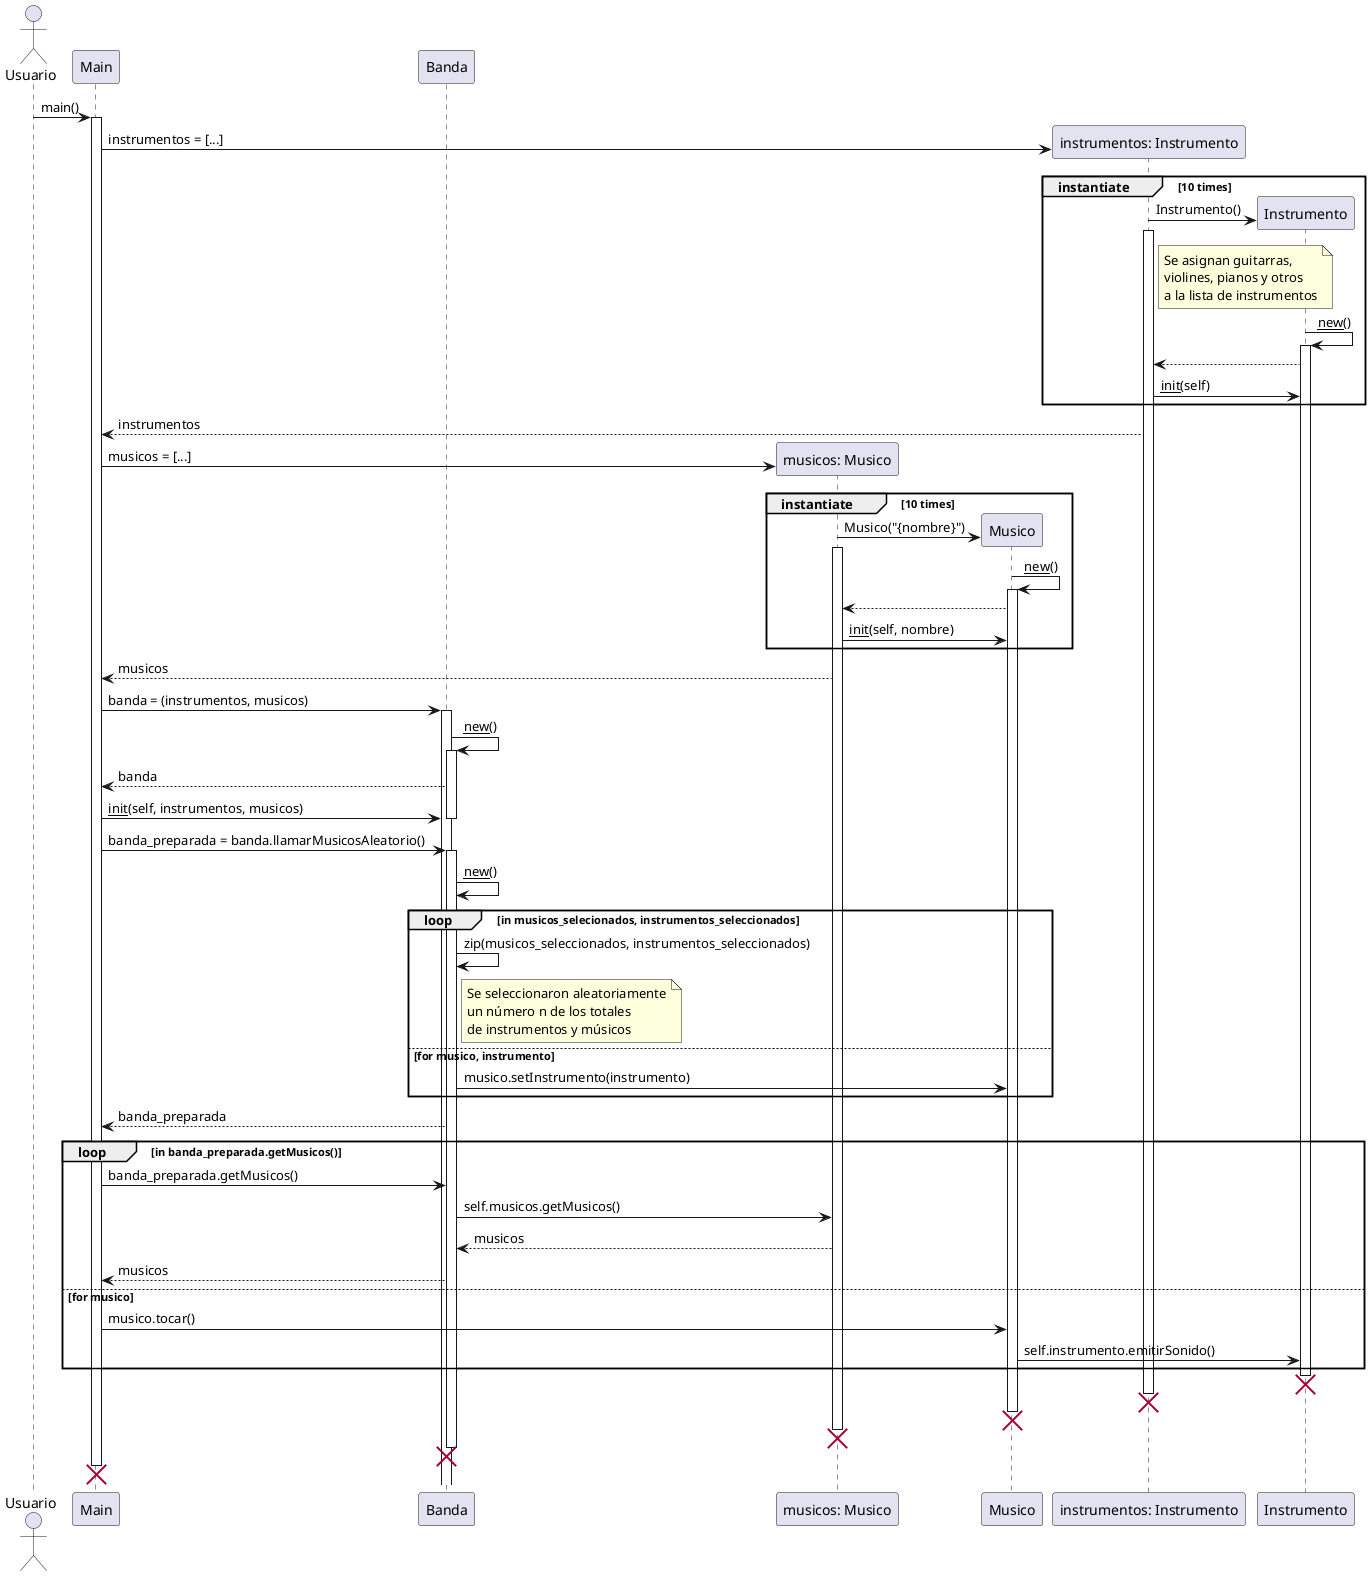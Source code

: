 @startuml Diagrama de Secuencia
actor Usuario
participant Main
participant Banda
participant "musicos: Musico"
participant Musico
participant "instrumentos: Instrumento"
participant Instrumento


Usuario -> Main : main()
activate Main

create "instrumentos: Instrumento"
Main -> "instrumentos: Instrumento" : instrumentos = [...]

group instantiate [10 times]
    create Instrumento
    "instrumentos: Instrumento" -> Instrumento : Instrumento()
    activate "instrumentos: Instrumento"

    note right of "instrumentos: Instrumento"
        Se asignan guitarras,
        violines, pianos y otros
        a la lista de instrumentos
    end note

    Instrumento -> Instrumento: __new__()
    activate Instrumento

    Instrumento --> "instrumentos: Instrumento"
    "instrumentos: Instrumento" -> Instrumento: __init__(self)
end
"instrumentos: Instrumento" --> Main : instrumentos



create "musicos: Musico"
Main -> "musicos: Musico" : musicos = [...]

group instantiate [10 times]
    create Musico
    "musicos: Musico" -> Musico: Musico("{nombre}")
    activate "musicos: Musico"

    Musico -> Musico: __new__()
    activate Musico

    Musico --> "musicos: Musico"
    "musicos: Musico" -> Musico: __init__(self, nombre)
end
"musicos: Musico" --> Main: musicos


Main -> Banda : banda = (instrumentos, musicos)
activate Banda
Banda -> Banda : __new__()
activate Banda
Banda --> Main: banda
Main -> Banda : __init__(self, instrumentos, musicos)
deactivate Banda
Main -> Banda : banda_preparada = banda.llamarMusicosAleatorio()
activate Banda
Banda -> Banda : __new__()

loop in musicos_selecionados, instrumentos_seleccionados
    Banda -> Banda: zip(musicos_seleccionados, instrumentos_seleccionados)

    note right of Banda
        Se seleccionaron aleatoriamente
        un número n de los totales
        de instrumentos y músicos
    end note

else for musico, instrumento
    Banda -> Musico: musico.setInstrumento(instrumento)
end loop


Banda --> Main : banda_preparada

loop in banda_preparada.getMusicos()
    Main -> Banda : banda_preparada.getMusicos()
    Banda -> "musicos: Musico" : self.musicos.getMusicos()
    "musicos: Musico" --> Banda : musicos
    Banda --> Main: musicos
else for musico
    Main -> Musico: musico.tocar()
    Musico -> Instrumento: self.instrumento.emitirSonido()
end loop

destroy Instrumento
destroy "instrumentos: Instrumento"
destroy Musico
destroy "musicos: Musico"
destroy Banda
destroy Main
@enduml
